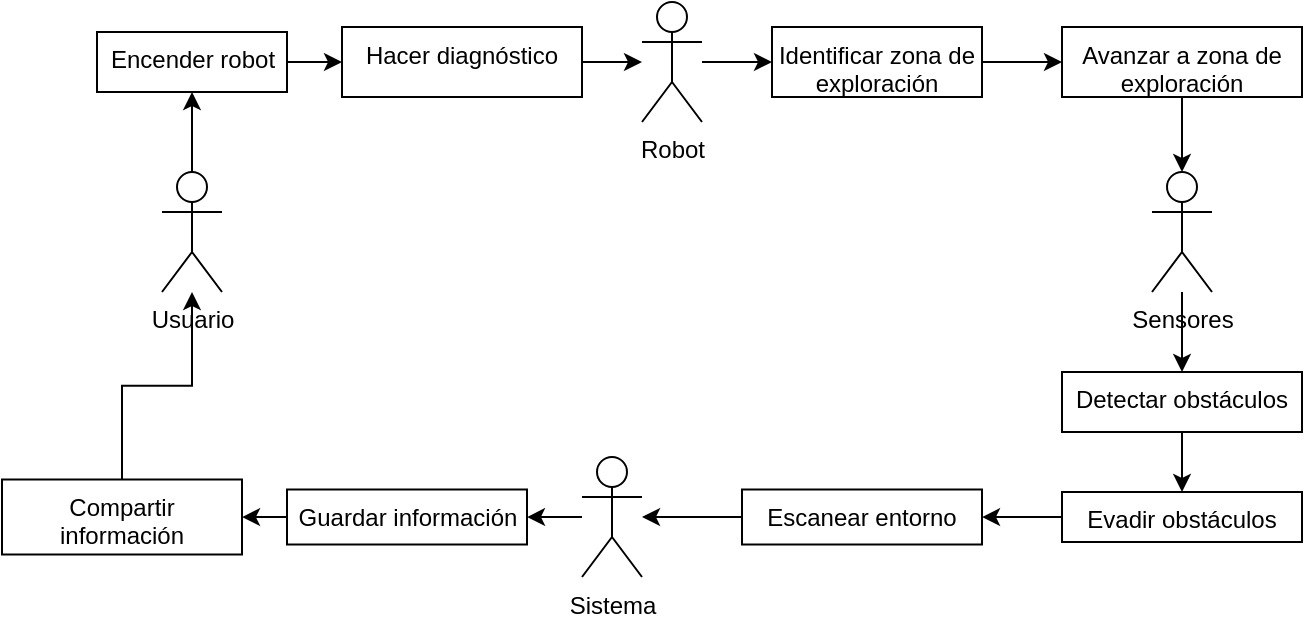 <mxfile version="22.1.7" type="github">
  <diagram name="Página-1" id="w6We-fZD01-5oMfe1Dui">
    <mxGraphModel dx="1110" dy="393" grid="0" gridSize="10" guides="1" tooltips="1" connect="1" arrows="1" fold="1" page="1" pageScale="1" pageWidth="827" pageHeight="1169" math="0" shadow="0">
      <root>
        <mxCell id="0" />
        <mxCell id="1" parent="0" />
        <mxCell id="uyD7h9qCF1N0zWy-ZaSg-9" value="" style="edgeStyle=orthogonalEdgeStyle;rounded=0;orthogonalLoop=1;jettySize=auto;html=1;" edge="1" parent="1" source="uyD7h9qCF1N0zWy-ZaSg-1" target="uyD7h9qCF1N0zWy-ZaSg-8">
          <mxGeometry relative="1" as="geometry" />
        </mxCell>
        <mxCell id="uyD7h9qCF1N0zWy-ZaSg-1" value="Usuario" style="shape=umlActor;verticalLabelPosition=bottom;verticalAlign=top;html=1;outlineConnect=0;" vertex="1" parent="1">
          <mxGeometry x="90" y="310" width="30" height="60" as="geometry" />
        </mxCell>
        <mxCell id="uyD7h9qCF1N0zWy-ZaSg-27" value="" style="edgeStyle=orthogonalEdgeStyle;rounded=0;orthogonalLoop=1;jettySize=auto;html=1;" edge="1" parent="1" source="uyD7h9qCF1N0zWy-ZaSg-2" target="uyD7h9qCF1N0zWy-ZaSg-26">
          <mxGeometry relative="1" as="geometry" />
        </mxCell>
        <mxCell id="uyD7h9qCF1N0zWy-ZaSg-2" value="Sensores" style="shape=umlActor;verticalLabelPosition=bottom;verticalAlign=top;html=1;outlineConnect=0;" vertex="1" parent="1">
          <mxGeometry x="585" y="310" width="30" height="60" as="geometry" />
        </mxCell>
        <mxCell id="uyD7h9qCF1N0zWy-ZaSg-19" value="" style="edgeStyle=orthogonalEdgeStyle;rounded=0;orthogonalLoop=1;jettySize=auto;html=1;" edge="1" parent="1" source="uyD7h9qCF1N0zWy-ZaSg-3" target="uyD7h9qCF1N0zWy-ZaSg-18">
          <mxGeometry relative="1" as="geometry" />
        </mxCell>
        <mxCell id="uyD7h9qCF1N0zWy-ZaSg-3" value="Robot" style="shape=umlActor;verticalLabelPosition=bottom;verticalAlign=top;html=1;outlineConnect=0;" vertex="1" parent="1">
          <mxGeometry x="330" y="225" width="30" height="60" as="geometry" />
        </mxCell>
        <mxCell id="uyD7h9qCF1N0zWy-ZaSg-36" value="" style="edgeStyle=orthogonalEdgeStyle;rounded=0;orthogonalLoop=1;jettySize=auto;html=1;" edge="1" parent="1" source="uyD7h9qCF1N0zWy-ZaSg-6" target="uyD7h9qCF1N0zWy-ZaSg-35">
          <mxGeometry relative="1" as="geometry" />
        </mxCell>
        <mxCell id="uyD7h9qCF1N0zWy-ZaSg-6" value="Sistema" style="shape=umlActor;verticalLabelPosition=bottom;verticalAlign=top;html=1;outlineConnect=0;" vertex="1" parent="1">
          <mxGeometry x="300" y="452.5" width="30" height="60" as="geometry" />
        </mxCell>
        <mxCell id="uyD7h9qCF1N0zWy-ZaSg-14" value="" style="edgeStyle=orthogonalEdgeStyle;rounded=0;orthogonalLoop=1;jettySize=auto;html=1;" edge="1" parent="1" source="uyD7h9qCF1N0zWy-ZaSg-8" target="uyD7h9qCF1N0zWy-ZaSg-13">
          <mxGeometry relative="1" as="geometry" />
        </mxCell>
        <mxCell id="uyD7h9qCF1N0zWy-ZaSg-8" value="Encender robot" style="whiteSpace=wrap;html=1;verticalAlign=top;" vertex="1" parent="1">
          <mxGeometry x="57.5" y="240" width="95" height="30" as="geometry" />
        </mxCell>
        <mxCell id="uyD7h9qCF1N0zWy-ZaSg-15" value="" style="edgeStyle=orthogonalEdgeStyle;rounded=0;orthogonalLoop=1;jettySize=auto;html=1;" edge="1" parent="1" source="uyD7h9qCF1N0zWy-ZaSg-13" target="uyD7h9qCF1N0zWy-ZaSg-3">
          <mxGeometry relative="1" as="geometry" />
        </mxCell>
        <mxCell id="uyD7h9qCF1N0zWy-ZaSg-13" value="Hacer diagnóstico" style="whiteSpace=wrap;html=1;verticalAlign=top;" vertex="1" parent="1">
          <mxGeometry x="180" y="237.5" width="120" height="35" as="geometry" />
        </mxCell>
        <mxCell id="uyD7h9qCF1N0zWy-ZaSg-21" value="" style="edgeStyle=orthogonalEdgeStyle;rounded=0;orthogonalLoop=1;jettySize=auto;html=1;" edge="1" parent="1" source="uyD7h9qCF1N0zWy-ZaSg-18" target="uyD7h9qCF1N0zWy-ZaSg-20">
          <mxGeometry relative="1" as="geometry" />
        </mxCell>
        <mxCell id="uyD7h9qCF1N0zWy-ZaSg-18" value="Identificar zona de exploración" style="whiteSpace=wrap;html=1;verticalAlign=top;" vertex="1" parent="1">
          <mxGeometry x="395" y="237.5" width="105" height="35" as="geometry" />
        </mxCell>
        <mxCell id="uyD7h9qCF1N0zWy-ZaSg-25" value="" style="edgeStyle=orthogonalEdgeStyle;rounded=0;orthogonalLoop=1;jettySize=auto;html=1;" edge="1" parent="1" source="uyD7h9qCF1N0zWy-ZaSg-20" target="uyD7h9qCF1N0zWy-ZaSg-2">
          <mxGeometry relative="1" as="geometry" />
        </mxCell>
        <mxCell id="uyD7h9qCF1N0zWy-ZaSg-20" value="Avanzar a zona de exploración" style="whiteSpace=wrap;html=1;verticalAlign=top;align=center;" vertex="1" parent="1">
          <mxGeometry x="540" y="237.5" width="120" height="35" as="geometry" />
        </mxCell>
        <mxCell id="uyD7h9qCF1N0zWy-ZaSg-31" value="" style="edgeStyle=orthogonalEdgeStyle;rounded=0;orthogonalLoop=1;jettySize=auto;html=1;" edge="1" parent="1" source="uyD7h9qCF1N0zWy-ZaSg-26" target="uyD7h9qCF1N0zWy-ZaSg-30">
          <mxGeometry relative="1" as="geometry" />
        </mxCell>
        <mxCell id="uyD7h9qCF1N0zWy-ZaSg-26" value="Detectar obstáculos" style="whiteSpace=wrap;html=1;verticalAlign=top;" vertex="1" parent="1">
          <mxGeometry x="540" y="410" width="120" height="30" as="geometry" />
        </mxCell>
        <mxCell id="uyD7h9qCF1N0zWy-ZaSg-33" value="" style="edgeStyle=orthogonalEdgeStyle;rounded=0;orthogonalLoop=1;jettySize=auto;html=1;" edge="1" parent="1" source="uyD7h9qCF1N0zWy-ZaSg-30" target="uyD7h9qCF1N0zWy-ZaSg-32">
          <mxGeometry relative="1" as="geometry" />
        </mxCell>
        <mxCell id="uyD7h9qCF1N0zWy-ZaSg-30" value="Evadir obstáculos&lt;br&gt;" style="whiteSpace=wrap;html=1;verticalAlign=top;" vertex="1" parent="1">
          <mxGeometry x="540" y="470" width="120" height="25" as="geometry" />
        </mxCell>
        <mxCell id="uyD7h9qCF1N0zWy-ZaSg-34" value="" style="edgeStyle=orthogonalEdgeStyle;rounded=0;orthogonalLoop=1;jettySize=auto;html=1;" edge="1" parent="1" source="uyD7h9qCF1N0zWy-ZaSg-32" target="uyD7h9qCF1N0zWy-ZaSg-6">
          <mxGeometry relative="1" as="geometry" />
        </mxCell>
        <mxCell id="uyD7h9qCF1N0zWy-ZaSg-32" value="Escanear entorno" style="whiteSpace=wrap;html=1;verticalAlign=top;" vertex="1" parent="1">
          <mxGeometry x="380" y="468.75" width="120" height="27.5" as="geometry" />
        </mxCell>
        <mxCell id="uyD7h9qCF1N0zWy-ZaSg-38" value="" style="edgeStyle=orthogonalEdgeStyle;rounded=0;orthogonalLoop=1;jettySize=auto;html=1;" edge="1" parent="1" source="uyD7h9qCF1N0zWy-ZaSg-35" target="uyD7h9qCF1N0zWy-ZaSg-37">
          <mxGeometry relative="1" as="geometry" />
        </mxCell>
        <mxCell id="uyD7h9qCF1N0zWy-ZaSg-35" value="Guardar información" style="whiteSpace=wrap;html=1;verticalAlign=top;" vertex="1" parent="1">
          <mxGeometry x="152.5" y="468.75" width="120" height="27.5" as="geometry" />
        </mxCell>
        <mxCell id="uyD7h9qCF1N0zWy-ZaSg-39" value="" style="edgeStyle=orthogonalEdgeStyle;rounded=0;orthogonalLoop=1;jettySize=auto;html=1;" edge="1" parent="1" source="uyD7h9qCF1N0zWy-ZaSg-37" target="uyD7h9qCF1N0zWy-ZaSg-1">
          <mxGeometry relative="1" as="geometry" />
        </mxCell>
        <mxCell id="uyD7h9qCF1N0zWy-ZaSg-37" value="Compartir información" style="whiteSpace=wrap;html=1;verticalAlign=top;" vertex="1" parent="1">
          <mxGeometry x="10" y="463.75" width="120" height="37.5" as="geometry" />
        </mxCell>
      </root>
    </mxGraphModel>
  </diagram>
</mxfile>
